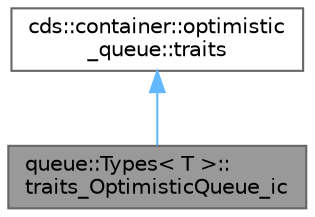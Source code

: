 digraph "queue::Types&lt; T &gt;::traits_OptimisticQueue_ic"
{
 // LATEX_PDF_SIZE
  bgcolor="transparent";
  edge [fontname=Helvetica,fontsize=10,labelfontname=Helvetica,labelfontsize=10];
  node [fontname=Helvetica,fontsize=10,shape=box,height=0.2,width=0.4];
  Node1 [id="Node000001",label="queue::Types\< T \>::\ltraits_OptimisticQueue_ic",height=0.2,width=0.4,color="gray40", fillcolor="grey60", style="filled", fontcolor="black",tooltip=" "];
  Node2 -> Node1 [id="edge2_Node000001_Node000002",dir="back",color="steelblue1",style="solid",tooltip=" "];
  Node2 [id="Node000002",label="cds::container::optimistic\l_queue::traits",height=0.2,width=0.4,color="gray40", fillcolor="white", style="filled",URL="$structcds_1_1container_1_1optimistic__queue_1_1traits.html",tooltip="MSQueue default type traits"];
}
